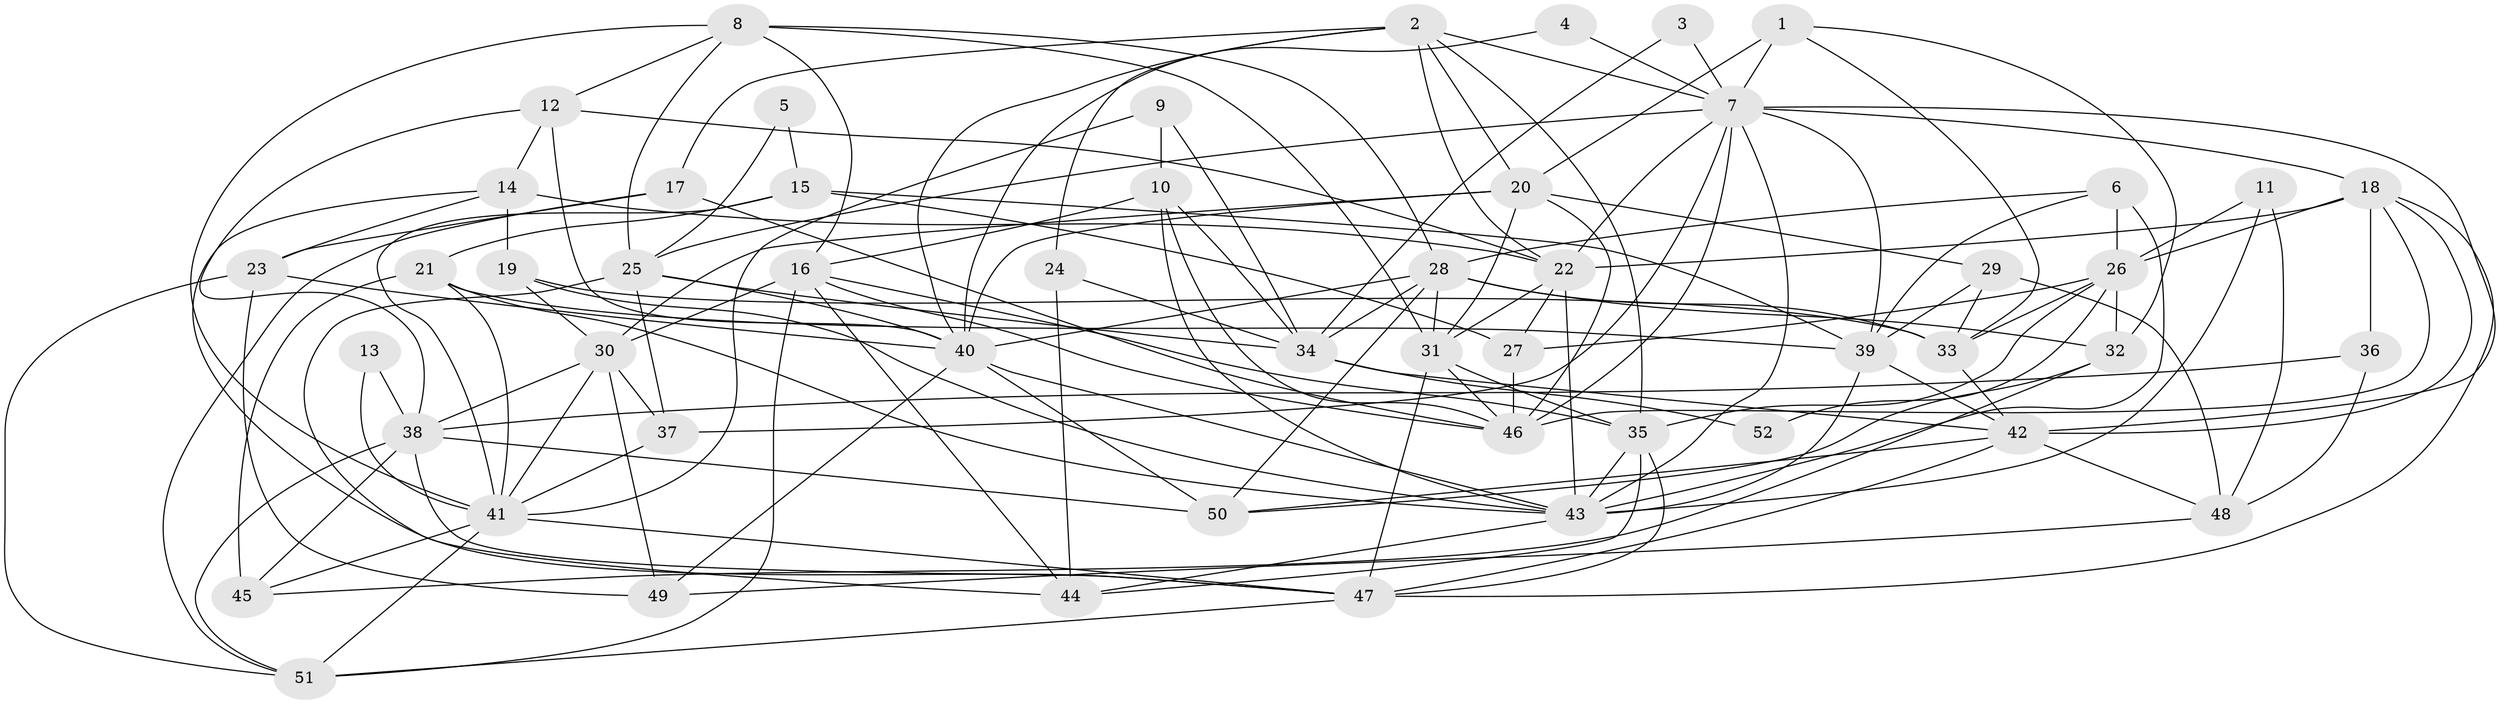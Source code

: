 // original degree distribution, {6: 0.10576923076923077, 5: 0.11538461538461539, 4: 0.34615384615384615, 3: 0.2692307692307692, 7: 0.028846153846153848, 2: 0.11538461538461539, 8: 0.009615384615384616, 9: 0.009615384615384616}
// Generated by graph-tools (version 1.1) at 2025/26/03/09/25 03:26:17]
// undirected, 52 vertices, 148 edges
graph export_dot {
graph [start="1"]
  node [color=gray90,style=filled];
  1;
  2;
  3;
  4;
  5;
  6;
  7;
  8;
  9;
  10;
  11;
  12;
  13;
  14;
  15;
  16;
  17;
  18;
  19;
  20;
  21;
  22;
  23;
  24;
  25;
  26;
  27;
  28;
  29;
  30;
  31;
  32;
  33;
  34;
  35;
  36;
  37;
  38;
  39;
  40;
  41;
  42;
  43;
  44;
  45;
  46;
  47;
  48;
  49;
  50;
  51;
  52;
  1 -- 7 [weight=1.0];
  1 -- 20 [weight=1.0];
  1 -- 32 [weight=1.0];
  1 -- 33 [weight=1.0];
  2 -- 7 [weight=1.0];
  2 -- 17 [weight=1.0];
  2 -- 20 [weight=1.0];
  2 -- 22 [weight=1.0];
  2 -- 24 [weight=1.0];
  2 -- 35 [weight=1.0];
  2 -- 40 [weight=1.0];
  3 -- 7 [weight=1.0];
  3 -- 34 [weight=1.0];
  4 -- 7 [weight=1.0];
  4 -- 40 [weight=1.0];
  5 -- 15 [weight=1.0];
  5 -- 25 [weight=1.0];
  6 -- 26 [weight=1.0];
  6 -- 28 [weight=1.0];
  6 -- 39 [weight=1.0];
  6 -- 43 [weight=1.0];
  7 -- 18 [weight=1.0];
  7 -- 22 [weight=1.0];
  7 -- 25 [weight=1.0];
  7 -- 37 [weight=1.0];
  7 -- 39 [weight=1.0];
  7 -- 42 [weight=1.0];
  7 -- 43 [weight=1.0];
  7 -- 46 [weight=1.0];
  8 -- 12 [weight=1.0];
  8 -- 16 [weight=1.0];
  8 -- 25 [weight=1.0];
  8 -- 28 [weight=1.0];
  8 -- 31 [weight=1.0];
  8 -- 41 [weight=1.0];
  9 -- 10 [weight=1.0];
  9 -- 34 [weight=1.0];
  9 -- 41 [weight=1.0];
  10 -- 16 [weight=1.0];
  10 -- 34 [weight=1.0];
  10 -- 43 [weight=1.0];
  10 -- 46 [weight=1.0];
  11 -- 26 [weight=1.0];
  11 -- 43 [weight=1.0];
  11 -- 48 [weight=1.0];
  12 -- 14 [weight=1.0];
  12 -- 22 [weight=1.0];
  12 -- 38 [weight=1.0];
  12 -- 40 [weight=1.0];
  13 -- 38 [weight=1.0];
  13 -- 41 [weight=1.0];
  14 -- 19 [weight=2.0];
  14 -- 22 [weight=1.0];
  14 -- 23 [weight=1.0];
  14 -- 47 [weight=1.0];
  15 -- 21 [weight=1.0];
  15 -- 27 [weight=1.0];
  15 -- 39 [weight=1.0];
  15 -- 41 [weight=1.0];
  16 -- 30 [weight=1.0];
  16 -- 35 [weight=1.0];
  16 -- 44 [weight=1.0];
  16 -- 46 [weight=1.0];
  16 -- 51 [weight=1.0];
  17 -- 23 [weight=1.0];
  17 -- 46 [weight=1.0];
  17 -- 51 [weight=1.0];
  18 -- 22 [weight=1.0];
  18 -- 26 [weight=1.0];
  18 -- 36 [weight=1.0];
  18 -- 42 [weight=1.0];
  18 -- 46 [weight=1.0];
  18 -- 47 [weight=1.0];
  19 -- 30 [weight=1.0];
  19 -- 33 [weight=1.0];
  19 -- 43 [weight=1.0];
  20 -- 29 [weight=1.0];
  20 -- 30 [weight=1.0];
  20 -- 31 [weight=1.0];
  20 -- 40 [weight=1.0];
  20 -- 46 [weight=1.0];
  21 -- 39 [weight=1.0];
  21 -- 41 [weight=1.0];
  21 -- 43 [weight=1.0];
  21 -- 45 [weight=1.0];
  22 -- 27 [weight=1.0];
  22 -- 31 [weight=1.0];
  22 -- 43 [weight=1.0];
  23 -- 40 [weight=2.0];
  23 -- 49 [weight=1.0];
  23 -- 51 [weight=1.0];
  24 -- 34 [weight=1.0];
  24 -- 44 [weight=1.0];
  25 -- 34 [weight=1.0];
  25 -- 37 [weight=1.0];
  25 -- 40 [weight=2.0];
  25 -- 44 [weight=1.0];
  26 -- 27 [weight=1.0];
  26 -- 32 [weight=1.0];
  26 -- 33 [weight=1.0];
  26 -- 35 [weight=1.0];
  26 -- 52 [weight=1.0];
  27 -- 46 [weight=1.0];
  28 -- 31 [weight=1.0];
  28 -- 32 [weight=1.0];
  28 -- 33 [weight=1.0];
  28 -- 34 [weight=1.0];
  28 -- 40 [weight=1.0];
  28 -- 50 [weight=1.0];
  29 -- 33 [weight=1.0];
  29 -- 39 [weight=1.0];
  29 -- 48 [weight=1.0];
  30 -- 37 [weight=1.0];
  30 -- 38 [weight=1.0];
  30 -- 41 [weight=1.0];
  30 -- 49 [weight=1.0];
  31 -- 35 [weight=2.0];
  31 -- 46 [weight=1.0];
  31 -- 47 [weight=2.0];
  32 -- 45 [weight=1.0];
  32 -- 50 [weight=1.0];
  33 -- 42 [weight=2.0];
  34 -- 42 [weight=1.0];
  34 -- 52 [weight=1.0];
  35 -- 43 [weight=1.0];
  35 -- 44 [weight=1.0];
  35 -- 47 [weight=1.0];
  36 -- 38 [weight=1.0];
  36 -- 48 [weight=1.0];
  37 -- 41 [weight=1.0];
  38 -- 45 [weight=1.0];
  38 -- 47 [weight=1.0];
  38 -- 50 [weight=1.0];
  38 -- 51 [weight=1.0];
  39 -- 42 [weight=1.0];
  39 -- 43 [weight=1.0];
  40 -- 43 [weight=1.0];
  40 -- 49 [weight=1.0];
  40 -- 50 [weight=2.0];
  41 -- 45 [weight=1.0];
  41 -- 47 [weight=1.0];
  41 -- 51 [weight=1.0];
  42 -- 47 [weight=1.0];
  42 -- 48 [weight=1.0];
  42 -- 50 [weight=1.0];
  43 -- 44 [weight=1.0];
  47 -- 51 [weight=1.0];
  48 -- 49 [weight=1.0];
}
